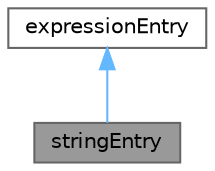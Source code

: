 digraph "stringEntry"
{
 // LATEX_PDF_SIZE
  bgcolor="transparent";
  edge [fontname=Helvetica,fontsize=10,labelfontname=Helvetica,labelfontsize=10];
  node [fontname=Helvetica,fontsize=10,shape=box,height=0.2,width=0.4];
  Node1 [id="Node000001",label="stringEntry",height=0.2,width=0.4,color="gray40", fillcolor="grey60", style="filled", fontcolor="black",tooltip="Creates an expression from a string (removing surrounding quotes)"];
  Node2 -> Node1 [id="edge1_Node000001_Node000002",dir="back",color="steelblue1",style="solid",tooltip=" "];
  Node2 [id="Node000002",label="expressionEntry",height=0.2,width=0.4,color="gray40", fillcolor="white", style="filled",URL="$classFoam_1_1exprTools_1_1expressionEntry.html",tooltip="Convert dictionary entry to a stringified expression."];
}
